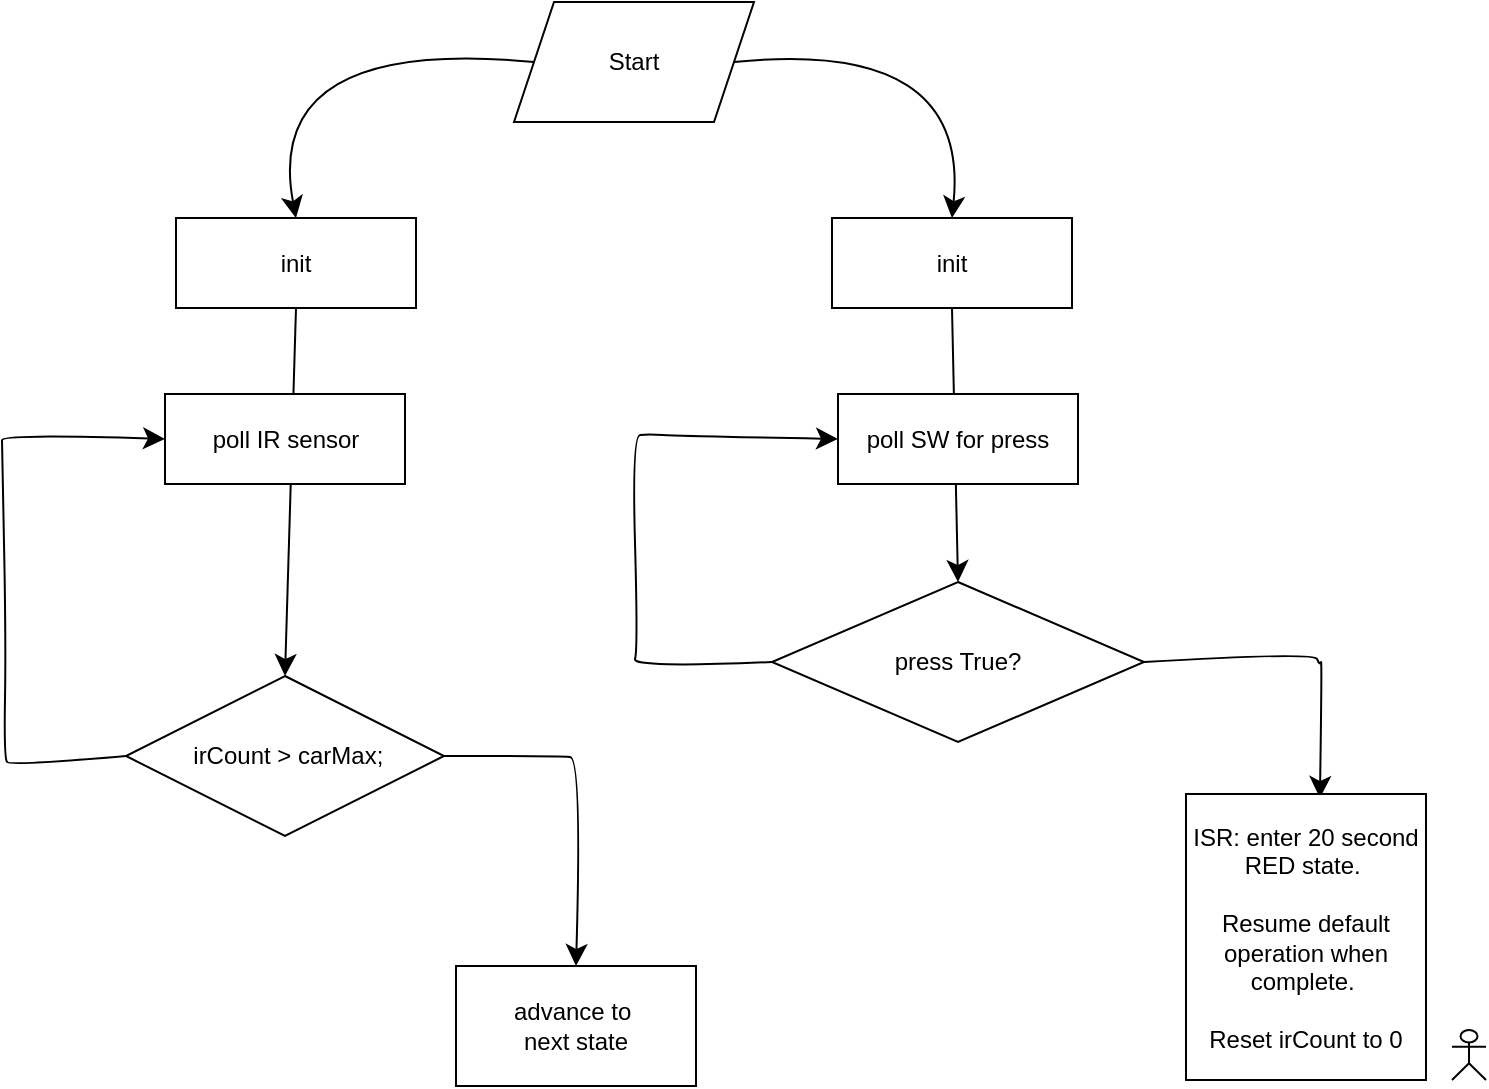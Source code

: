 <mxfile version="26.2.5">
  <diagram name="Page-1" id="aWSH5pZHLVV95Qhtf7EA">
    <mxGraphModel dx="1013" dy="1520" grid="0" gridSize="10" guides="1" tooltips="1" connect="1" arrows="1" fold="1" page="0" pageScale="1" pageWidth="850" pageHeight="1100" math="0" shadow="0">
      <root>
        <mxCell id="0" />
        <mxCell id="1" parent="0" />
        <mxCell id="5lR84gp46iY1apbWENHx-11" style="edgeStyle=none;curved=1;rounded=0;orthogonalLoop=1;jettySize=auto;html=1;exitX=0.5;exitY=1;exitDx=0;exitDy=0;entryX=0.5;entryY=0;entryDx=0;entryDy=0;fontSize=12;startSize=8;endSize=8;" edge="1" parent="1" source="5lR84gp46iY1apbWENHx-2" target="5lR84gp46iY1apbWENHx-5">
          <mxGeometry relative="1" as="geometry" />
        </mxCell>
        <mxCell id="5lR84gp46iY1apbWENHx-2" value="init" style="rounded=0;whiteSpace=wrap;html=1;" vertex="1" parent="1">
          <mxGeometry x="-4" y="-330" width="120" height="45" as="geometry" />
        </mxCell>
        <mxCell id="5lR84gp46iY1apbWENHx-8" style="edgeStyle=none;curved=1;rounded=0;orthogonalLoop=1;jettySize=auto;html=1;exitX=1;exitY=0.5;exitDx=0;exitDy=0;fontSize=12;startSize=8;endSize=8;entryX=0.5;entryY=0;entryDx=0;entryDy=0;" edge="1" parent="1" source="5lR84gp46iY1apbWENHx-5" target="5lR84gp46iY1apbWENHx-7">
          <mxGeometry relative="1" as="geometry">
            <mxPoint x="202.5" y="-61" as="targetPoint" />
            <Array as="points">
              <mxPoint x="187" y="-61" />
              <mxPoint x="199" y="-60" />
            </Array>
          </mxGeometry>
        </mxCell>
        <mxCell id="5lR84gp46iY1apbWENHx-12" style="edgeStyle=none;curved=1;rounded=0;orthogonalLoop=1;jettySize=auto;html=1;exitX=0;exitY=0.5;exitDx=0;exitDy=0;fontSize=12;startSize=8;endSize=8;entryX=0;entryY=0.5;entryDx=0;entryDy=0;" edge="1" parent="1" source="5lR84gp46iY1apbWENHx-5" target="5lR84gp46iY1apbWENHx-19">
          <mxGeometry relative="1" as="geometry">
            <mxPoint x="51" y="-129" as="targetPoint" />
            <Array as="points">
              <mxPoint x="-87" y="-56" />
              <mxPoint x="-90" y="-60" />
              <mxPoint x="-89" y="-119" />
              <mxPoint x="-91" y="-216" />
              <mxPoint x="-91" y="-222" />
            </Array>
          </mxGeometry>
        </mxCell>
        <mxCell id="5lR84gp46iY1apbWENHx-5" value="&amp;nbsp;irCount &amp;gt; carMax;" style="rhombus;whiteSpace=wrap;html=1;" vertex="1" parent="1">
          <mxGeometry x="-29" y="-101" width="159" height="80" as="geometry" />
        </mxCell>
        <mxCell id="5lR84gp46iY1apbWENHx-7" value="advance to&amp;nbsp;&lt;div&gt;next state&lt;/div&gt;" style="rounded=0;whiteSpace=wrap;html=1;" vertex="1" parent="1">
          <mxGeometry x="136" y="44" width="120" height="60" as="geometry" />
        </mxCell>
        <mxCell id="5lR84gp46iY1apbWENHx-21" style="edgeStyle=none;curved=1;rounded=0;orthogonalLoop=1;jettySize=auto;html=1;exitX=0.5;exitY=1;exitDx=0;exitDy=0;entryX=0.5;entryY=0;entryDx=0;entryDy=0;fontSize=12;startSize=8;endSize=8;" edge="1" parent="1" source="5lR84gp46iY1apbWENHx-15" target="5lR84gp46iY1apbWENHx-18">
          <mxGeometry relative="1" as="geometry" />
        </mxCell>
        <mxCell id="5lR84gp46iY1apbWENHx-15" value="init" style="rounded=0;whiteSpace=wrap;html=1;" vertex="1" parent="1">
          <mxGeometry x="324" y="-330" width="120" height="45" as="geometry" />
        </mxCell>
        <mxCell id="5lR84gp46iY1apbWENHx-22" style="edgeStyle=none;curved=1;rounded=0;orthogonalLoop=1;jettySize=auto;html=1;exitX=0;exitY=0.5;exitDx=0;exitDy=0;fontSize=12;startSize=8;endSize=8;entryX=0;entryY=0.5;entryDx=0;entryDy=0;" edge="1" parent="1" source="5lR84gp46iY1apbWENHx-18" target="5lR84gp46iY1apbWENHx-20">
          <mxGeometry relative="1" as="geometry">
            <mxPoint x="197" y="-211" as="targetPoint" />
            <Array as="points">
              <mxPoint x="224" y="-105" />
              <mxPoint x="227" y="-114" />
              <mxPoint x="224" y="-221" />
              <mxPoint x="232" y="-222" />
              <mxPoint x="247" y="-221" />
            </Array>
          </mxGeometry>
        </mxCell>
        <mxCell id="5lR84gp46iY1apbWENHx-24" style="edgeStyle=none;curved=1;rounded=0;orthogonalLoop=1;jettySize=auto;html=1;fontSize=12;startSize=8;endSize=8;entryX=0.558;entryY=0.014;entryDx=0;entryDy=0;entryPerimeter=0;exitX=1;exitY=0.5;exitDx=0;exitDy=0;" edge="1" parent="1" source="5lR84gp46iY1apbWENHx-18" target="5lR84gp46iY1apbWENHx-23">
          <mxGeometry relative="1" as="geometry">
            <mxPoint x="567" y="-108" as="targetPoint" />
            <Array as="points">
              <mxPoint x="565" y="-113" />
              <mxPoint x="568" y="-106" />
              <mxPoint x="569" y="-110" />
            </Array>
          </mxGeometry>
        </mxCell>
        <mxCell id="5lR84gp46iY1apbWENHx-18" value="press True?" style="rhombus;whiteSpace=wrap;html=1;" vertex="1" parent="1">
          <mxGeometry x="294" y="-148" width="186" height="80" as="geometry" />
        </mxCell>
        <mxCell id="5lR84gp46iY1apbWENHx-19" value="poll IR sensor" style="rounded=0;whiteSpace=wrap;html=1;" vertex="1" parent="1">
          <mxGeometry x="-9.5" y="-242" width="120" height="45" as="geometry" />
        </mxCell>
        <mxCell id="5lR84gp46iY1apbWENHx-20" value="poll SW for press" style="rounded=0;whiteSpace=wrap;html=1;" vertex="1" parent="1">
          <mxGeometry x="327" y="-242" width="120" height="45" as="geometry" />
        </mxCell>
        <mxCell id="5lR84gp46iY1apbWENHx-23" value="ISR: enter 20 second RED state.&amp;nbsp;&lt;div&gt;&lt;br&gt;&lt;/div&gt;&lt;div&gt;Resume default operation when complete.&amp;nbsp;&lt;/div&gt;&lt;div&gt;&lt;br&gt;&lt;/div&gt;&lt;div&gt;Reset irCount to 0&lt;/div&gt;" style="rounded=0;whiteSpace=wrap;html=1;" vertex="1" parent="1">
          <mxGeometry x="501" y="-42" width="120" height="143" as="geometry" />
        </mxCell>
        <mxCell id="5lR84gp46iY1apbWENHx-25" value="" style="shape=umlActor;verticalLabelPosition=bottom;verticalAlign=top;html=1;outlineConnect=0;" vertex="1" parent="1">
          <mxGeometry x="634" y="76" width="17" height="25" as="geometry" />
        </mxCell>
        <mxCell id="5lR84gp46iY1apbWENHx-30" style="edgeStyle=none;curved=1;rounded=0;orthogonalLoop=1;jettySize=auto;html=1;exitX=1;exitY=0.5;exitDx=0;exitDy=0;fontSize=12;startSize=8;endSize=8;entryX=0.5;entryY=0;entryDx=0;entryDy=0;" edge="1" parent="1" source="5lR84gp46iY1apbWENHx-29" target="5lR84gp46iY1apbWENHx-15">
          <mxGeometry relative="1" as="geometry">
            <mxPoint x="387.391" y="-407.957" as="targetPoint" />
            <Array as="points">
              <mxPoint x="393" y="-420" />
            </Array>
          </mxGeometry>
        </mxCell>
        <mxCell id="5lR84gp46iY1apbWENHx-31" style="edgeStyle=none;curved=1;rounded=0;orthogonalLoop=1;jettySize=auto;html=1;exitX=0;exitY=0.5;exitDx=0;exitDy=0;entryX=0.5;entryY=0;entryDx=0;entryDy=0;fontSize=12;startSize=8;endSize=8;" edge="1" parent="1" source="5lR84gp46iY1apbWENHx-29" target="5lR84gp46iY1apbWENHx-2">
          <mxGeometry relative="1" as="geometry">
            <Array as="points">
              <mxPoint x="39" y="-421" />
            </Array>
          </mxGeometry>
        </mxCell>
        <mxCell id="5lR84gp46iY1apbWENHx-29" value="Start" style="shape=parallelogram;perimeter=parallelogramPerimeter;whiteSpace=wrap;html=1;fixedSize=1;" vertex="1" parent="1">
          <mxGeometry x="165" y="-438" width="120" height="60" as="geometry" />
        </mxCell>
      </root>
    </mxGraphModel>
  </diagram>
</mxfile>
